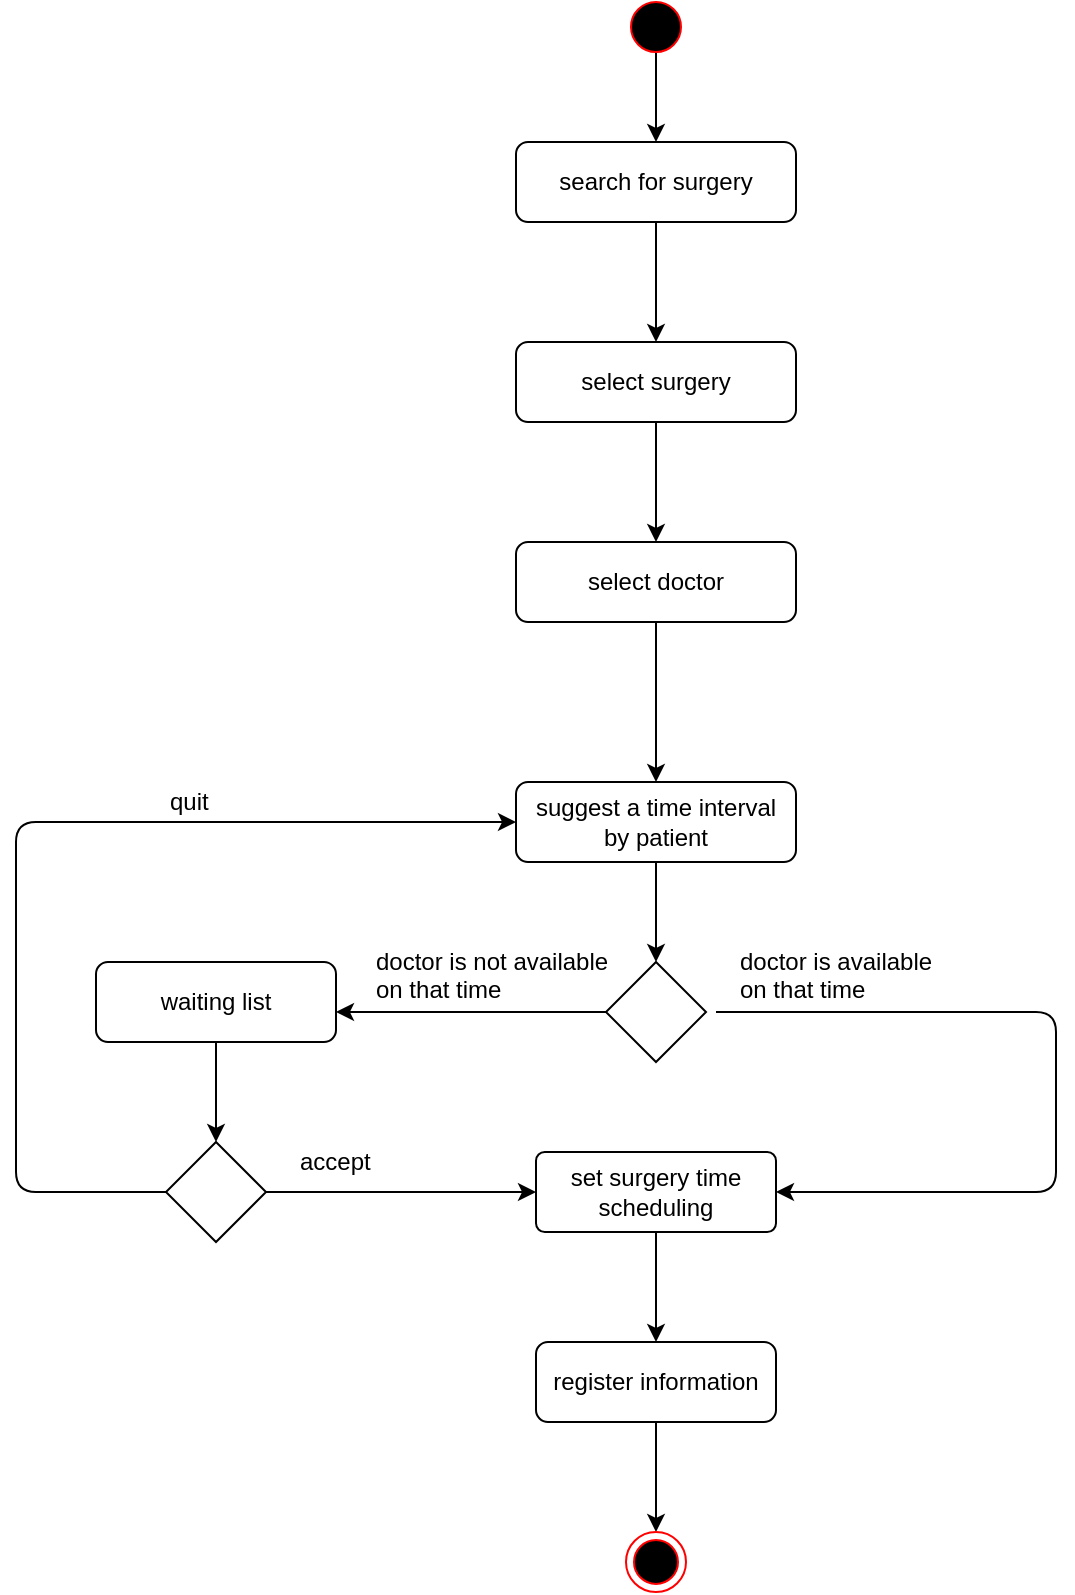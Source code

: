 <mxfile version="12.2.2" type="device" pages="1"><diagram id="U1Cmn8OCyYh1vH8efq5B" name="Page-1"><mxGraphModel dx="1024" dy="604" grid="1" gridSize="10" guides="1" tooltips="1" connect="1" arrows="1" fold="1" page="1" pageScale="1" pageWidth="850" pageHeight="1100" math="0" shadow="0"><root><mxCell id="0"/><mxCell id="1" parent="0"/><mxCell id="vInzE8FFk3hq1BWUrc7u-3" value="" style="edgeStyle=orthogonalEdgeStyle;rounded=0;orthogonalLoop=1;jettySize=auto;html=1;" parent="1" source="vInzE8FFk3hq1BWUrc7u-1" edge="1"><mxGeometry relative="1" as="geometry"><mxPoint x="400" y="110" as="targetPoint"/></mxGeometry></mxCell><mxCell id="vInzE8FFk3hq1BWUrc7u-1" value="" style="ellipse;whiteSpace=wrap;html=1;aspect=fixed;fillColor=#000000;strokeColor=#FF0000;fontColor=#ffffff;" parent="1" vertex="1"><mxGeometry x="387.5" y="40" width="25" height="25" as="geometry"/></mxCell><mxCell id="vInzE8FFk3hq1BWUrc7u-7" value="" style="edgeStyle=orthogonalEdgeStyle;rounded=0;orthogonalLoop=1;jettySize=auto;html=1;" parent="1" source="vInzE8FFk3hq1BWUrc7u-4" edge="1"><mxGeometry relative="1" as="geometry"><mxPoint x="400" y="210" as="targetPoint"/></mxGeometry></mxCell><mxCell id="vInzE8FFk3hq1BWUrc7u-4" value="search for surgery" style="rounded=1;whiteSpace=wrap;html=1;" parent="1" vertex="1"><mxGeometry x="330" y="110" width="140" height="40" as="geometry"/></mxCell><mxCell id="vInzE8FFk3hq1BWUrc7u-9" value="" style="edgeStyle=orthogonalEdgeStyle;rounded=0;orthogonalLoop=1;jettySize=auto;html=1;" parent="1" source="vInzE8FFk3hq1BWUrc7u-6" edge="1"><mxGeometry relative="1" as="geometry"><mxPoint x="400" y="310" as="targetPoint"/></mxGeometry></mxCell><mxCell id="vInzE8FFk3hq1BWUrc7u-6" value="select surgery" style="rounded=1;whiteSpace=wrap;html=1;" parent="1" vertex="1"><mxGeometry x="330" y="210" width="140" height="40" as="geometry"/></mxCell><mxCell id="vInzE8FFk3hq1BWUrc7u-11" value="" style="edgeStyle=orthogonalEdgeStyle;rounded=0;orthogonalLoop=1;jettySize=auto;html=1;" parent="1" source="vInzE8FFk3hq1BWUrc7u-8" edge="1"><mxGeometry relative="1" as="geometry"><mxPoint x="400" y="520" as="targetPoint"/></mxGeometry></mxCell><mxCell id="vInzE8FFk3hq1BWUrc7u-8" value="suggest a time interval&lt;br&gt;by patient" style="rounded=1;whiteSpace=wrap;html=1;" parent="1" vertex="1"><mxGeometry x="330" y="430" width="140" height="40" as="geometry"/></mxCell><mxCell id="vInzE8FFk3hq1BWUrc7u-19" value="" style="edgeStyle=orthogonalEdgeStyle;rounded=0;orthogonalLoop=1;jettySize=auto;html=1;" parent="1" source="vInzE8FFk3hq1BWUrc7u-15" edge="1"><mxGeometry relative="1" as="geometry"><mxPoint x="240" y="545" as="targetPoint"/></mxGeometry></mxCell><mxCell id="vInzE8FFk3hq1BWUrc7u-15" value="" style="rhombus;whiteSpace=wrap;html=1;" parent="1" vertex="1"><mxGeometry x="375" y="520" width="50" height="50" as="geometry"/></mxCell><mxCell id="vInzE8FFk3hq1BWUrc7u-22" value="doctor is available&amp;nbsp;&lt;br&gt;on that time" style="text;html=1;resizable=0;points=[];autosize=1;align=left;verticalAlign=top;spacingTop=-4;" parent="1" vertex="1"><mxGeometry x="440" y="510" width="110" height="30" as="geometry"/></mxCell><mxCell id="vInzE8FFk3hq1BWUrc7u-23" value="doctor is not available&amp;nbsp;&lt;br&gt;on that time" style="text;html=1;resizable=0;points=[];autosize=1;align=left;verticalAlign=top;spacingTop=-4;" parent="1" vertex="1"><mxGeometry x="258" y="510" width="130" height="30" as="geometry"/></mxCell><mxCell id="vInzE8FFk3hq1BWUrc7u-45" value="" style="edgeStyle=orthogonalEdgeStyle;rounded=0;orthogonalLoop=1;jettySize=auto;html=1;" parent="1" source="vInzE8FFk3hq1BWUrc7u-41" target="vInzE8FFk3hq1BWUrc7u-46" edge="1"><mxGeometry relative="1" as="geometry"><mxPoint x="403" y="720" as="targetPoint"/></mxGeometry></mxCell><mxCell id="vInzE8FFk3hq1BWUrc7u-41" value="register information" style="rounded=1;whiteSpace=wrap;html=1;" parent="1" vertex="1"><mxGeometry x="340" y="710" width="120" height="40" as="geometry"/></mxCell><mxCell id="vInzE8FFk3hq1BWUrc7u-31" value="" style="edgeStyle=orthogonalEdgeStyle;rounded=0;orthogonalLoop=1;jettySize=auto;html=1;" parent="1" source="vInzE8FFk3hq1BWUrc7u-25" target="vInzE8FFk3hq1BWUrc7u-30" edge="1"><mxGeometry relative="1" as="geometry"/></mxCell><mxCell id="vInzE8FFk3hq1BWUrc7u-25" value="waiting list" style="rounded=1;whiteSpace=wrap;html=1;" parent="1" vertex="1"><mxGeometry x="120" y="520" width="120" height="40" as="geometry"/></mxCell><mxCell id="vInzE8FFk3hq1BWUrc7u-36" value="" style="edgeStyle=orthogonalEdgeStyle;rounded=0;orthogonalLoop=1;jettySize=auto;html=1;" parent="1" source="vInzE8FFk3hq1BWUrc7u-30" edge="1"><mxGeometry relative="1" as="geometry"><mxPoint x="340" y="635" as="targetPoint"/></mxGeometry></mxCell><mxCell id="vInzE8FFk3hq1BWUrc7u-30" value="" style="rhombus;whiteSpace=wrap;html=1;" parent="1" vertex="1"><mxGeometry x="155" y="610" width="50" height="50" as="geometry"/></mxCell><mxCell id="vInzE8FFk3hq1BWUrc7u-34" value="" style="endArrow=classic;html=1;exitX=0;exitY=0.5;exitDx=0;exitDy=0;entryX=0;entryY=0.5;entryDx=0;entryDy=0;" parent="1" source="vInzE8FFk3hq1BWUrc7u-30" target="vInzE8FFk3hq1BWUrc7u-8" edge="1"><mxGeometry width="50" height="50" relative="1" as="geometry"><mxPoint x="70" y="650" as="sourcePoint"/><mxPoint x="80" y="460" as="targetPoint"/><Array as="points"><mxPoint x="80" y="635"/><mxPoint x="80" y="450"/></Array></mxGeometry></mxCell><mxCell id="vInzE8FFk3hq1BWUrc7u-39" value="quit" style="text;html=1;resizable=0;points=[];autosize=1;align=left;verticalAlign=top;spacingTop=-4;" parent="1" vertex="1"><mxGeometry x="155" y="430" width="30" height="20" as="geometry"/></mxCell><mxCell id="vInzE8FFk3hq1BWUrc7u-40" value="accept" style="text;html=1;resizable=0;points=[];autosize=1;align=left;verticalAlign=top;spacingTop=-4;" parent="1" vertex="1"><mxGeometry x="220" y="610" width="50" height="20" as="geometry"/></mxCell><mxCell id="vInzE8FFk3hq1BWUrc7u-46" value="" style="ellipse;html=1;shape=endState;fillColor=#000000;strokeColor=#ff0000;" parent="1" vertex="1"><mxGeometry x="385" y="805" width="30" height="30" as="geometry"/></mxCell><mxCell id="zkE1Fdv8zg_ScqeYlkRL-3" value="" style="edgeStyle=orthogonalEdgeStyle;rounded=0;orthogonalLoop=1;jettySize=auto;html=1;" edge="1" parent="1" source="zkE1Fdv8zg_ScqeYlkRL-2" target="vInzE8FFk3hq1BWUrc7u-8"><mxGeometry relative="1" as="geometry"/></mxCell><mxCell id="zkE1Fdv8zg_ScqeYlkRL-2" value="select doctor" style="rounded=1;whiteSpace=wrap;html=1;" vertex="1" parent="1"><mxGeometry x="330" y="310" width="140" height="40" as="geometry"/></mxCell><mxCell id="zkE1Fdv8zg_ScqeYlkRL-6" value="" style="edgeStyle=orthogonalEdgeStyle;rounded=0;orthogonalLoop=1;jettySize=auto;html=1;" edge="1" parent="1" source="zkE1Fdv8zg_ScqeYlkRL-4" target="vInzE8FFk3hq1BWUrc7u-41"><mxGeometry relative="1" as="geometry"/></mxCell><mxCell id="zkE1Fdv8zg_ScqeYlkRL-4" value="set surgery time&lt;br&gt;scheduling" style="rounded=1;whiteSpace=wrap;html=1;arcSize=11;rotation=0;" vertex="1" parent="1"><mxGeometry x="340" y="615" width="120" height="40" as="geometry"/></mxCell><mxCell id="zkE1Fdv8zg_ScqeYlkRL-5" value="" style="endArrow=classic;html=1;entryX=1;entryY=0.5;entryDx=0;entryDy=0;" edge="1" parent="1" target="zkE1Fdv8zg_ScqeYlkRL-4"><mxGeometry width="50" height="50" relative="1" as="geometry"><mxPoint x="430" y="545" as="sourcePoint"/><mxPoint x="630" y="495" as="targetPoint"/><Array as="points"><mxPoint x="600" y="545"/><mxPoint x="600" y="635"/></Array></mxGeometry></mxCell></root></mxGraphModel></diagram></mxfile>